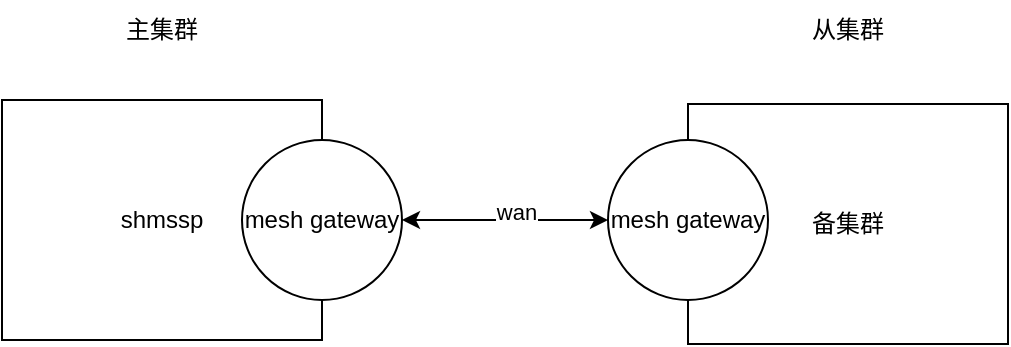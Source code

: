 <mxfile version="24.0.7" type="github">
  <diagram name="第 1 页" id="sK5RIRkPF6UacLaXZhpW">
    <mxGraphModel dx="1562" dy="818" grid="1" gridSize="10" guides="1" tooltips="1" connect="1" arrows="1" fold="1" page="1" pageScale="1" pageWidth="827" pageHeight="1169" math="0" shadow="0">
      <root>
        <mxCell id="0" />
        <mxCell id="1" parent="0" />
        <mxCell id="ByVjxR__OsraHfcclReg-1" value="shmssp" style="rounded=0;whiteSpace=wrap;html=1;" vertex="1" parent="1">
          <mxGeometry x="124" y="320" width="160" height="120" as="geometry" />
        </mxCell>
        <mxCell id="ByVjxR__OsraHfcclReg-2" value="备集群" style="rounded=0;whiteSpace=wrap;html=1;" vertex="1" parent="1">
          <mxGeometry x="467" y="322" width="160" height="120" as="geometry" />
        </mxCell>
        <mxCell id="ByVjxR__OsraHfcclReg-3" value="主集群" style="text;html=1;align=center;verticalAlign=middle;whiteSpace=wrap;rounded=0;" vertex="1" parent="1">
          <mxGeometry x="174" y="270" width="60" height="30" as="geometry" />
        </mxCell>
        <mxCell id="ByVjxR__OsraHfcclReg-4" value="从集群" style="text;html=1;align=center;verticalAlign=middle;whiteSpace=wrap;rounded=0;" vertex="1" parent="1">
          <mxGeometry x="517" y="270" width="60" height="30" as="geometry" />
        </mxCell>
        <mxCell id="ByVjxR__OsraHfcclReg-6" value="" style="endArrow=classic;startArrow=classic;html=1;rounded=0;exitX=1;exitY=0.5;exitDx=0;exitDy=0;entryX=0;entryY=0.5;entryDx=0;entryDy=0;" edge="1" parent="1" source="ByVjxR__OsraHfcclReg-12" target="ByVjxR__OsraHfcclReg-2">
          <mxGeometry width="50" height="50" relative="1" as="geometry">
            <mxPoint x="357" y="552" as="sourcePoint" />
            <mxPoint x="407" y="502" as="targetPoint" />
          </mxGeometry>
        </mxCell>
        <mxCell id="ByVjxR__OsraHfcclReg-7" value="wan" style="edgeLabel;html=1;align=center;verticalAlign=middle;resizable=0;points=[];" vertex="1" connectable="0" parent="ByVjxR__OsraHfcclReg-6">
          <mxGeometry x="0.197" y="-2" relative="1" as="geometry">
            <mxPoint as="offset" />
          </mxGeometry>
        </mxCell>
        <mxCell id="ByVjxR__OsraHfcclReg-10" value="" style="endArrow=classic;startArrow=classic;html=1;rounded=0;exitX=1;exitY=0.5;exitDx=0;exitDy=0;entryX=0;entryY=0.5;entryDx=0;entryDy=0;" edge="1" parent="1" source="ByVjxR__OsraHfcclReg-1" target="ByVjxR__OsraHfcclReg-9">
          <mxGeometry width="50" height="50" relative="1" as="geometry">
            <mxPoint x="284" y="380" as="sourcePoint" />
            <mxPoint x="414" y="380" as="targetPoint" />
          </mxGeometry>
        </mxCell>
        <mxCell id="ByVjxR__OsraHfcclReg-9" value="mesh gateway" style="ellipse;whiteSpace=wrap;html=1;aspect=fixed;" vertex="1" parent="1">
          <mxGeometry x="244" y="340" width="80" height="80" as="geometry" />
        </mxCell>
        <mxCell id="ByVjxR__OsraHfcclReg-13" value="" style="endArrow=classic;startArrow=classic;html=1;rounded=0;exitX=1;exitY=0.5;exitDx=0;exitDy=0;entryX=0;entryY=0.5;entryDx=0;entryDy=0;" edge="1" parent="1" source="ByVjxR__OsraHfcclReg-9" target="ByVjxR__OsraHfcclReg-12">
          <mxGeometry width="50" height="50" relative="1" as="geometry">
            <mxPoint x="310" y="380" as="sourcePoint" />
            <mxPoint x="500" y="380" as="targetPoint" />
          </mxGeometry>
        </mxCell>
        <mxCell id="ByVjxR__OsraHfcclReg-15" value="wan" style="edgeLabel;html=1;align=center;verticalAlign=middle;resizable=0;points=[];" vertex="1" connectable="0" parent="ByVjxR__OsraHfcclReg-13">
          <mxGeometry x="0.104" y="4" relative="1" as="geometry">
            <mxPoint as="offset" />
          </mxGeometry>
        </mxCell>
        <mxCell id="ByVjxR__OsraHfcclReg-12" value="mesh gateway" style="ellipse;whiteSpace=wrap;html=1;aspect=fixed;" vertex="1" parent="1">
          <mxGeometry x="427" y="340" width="80" height="80" as="geometry" />
        </mxCell>
      </root>
    </mxGraphModel>
  </diagram>
</mxfile>
